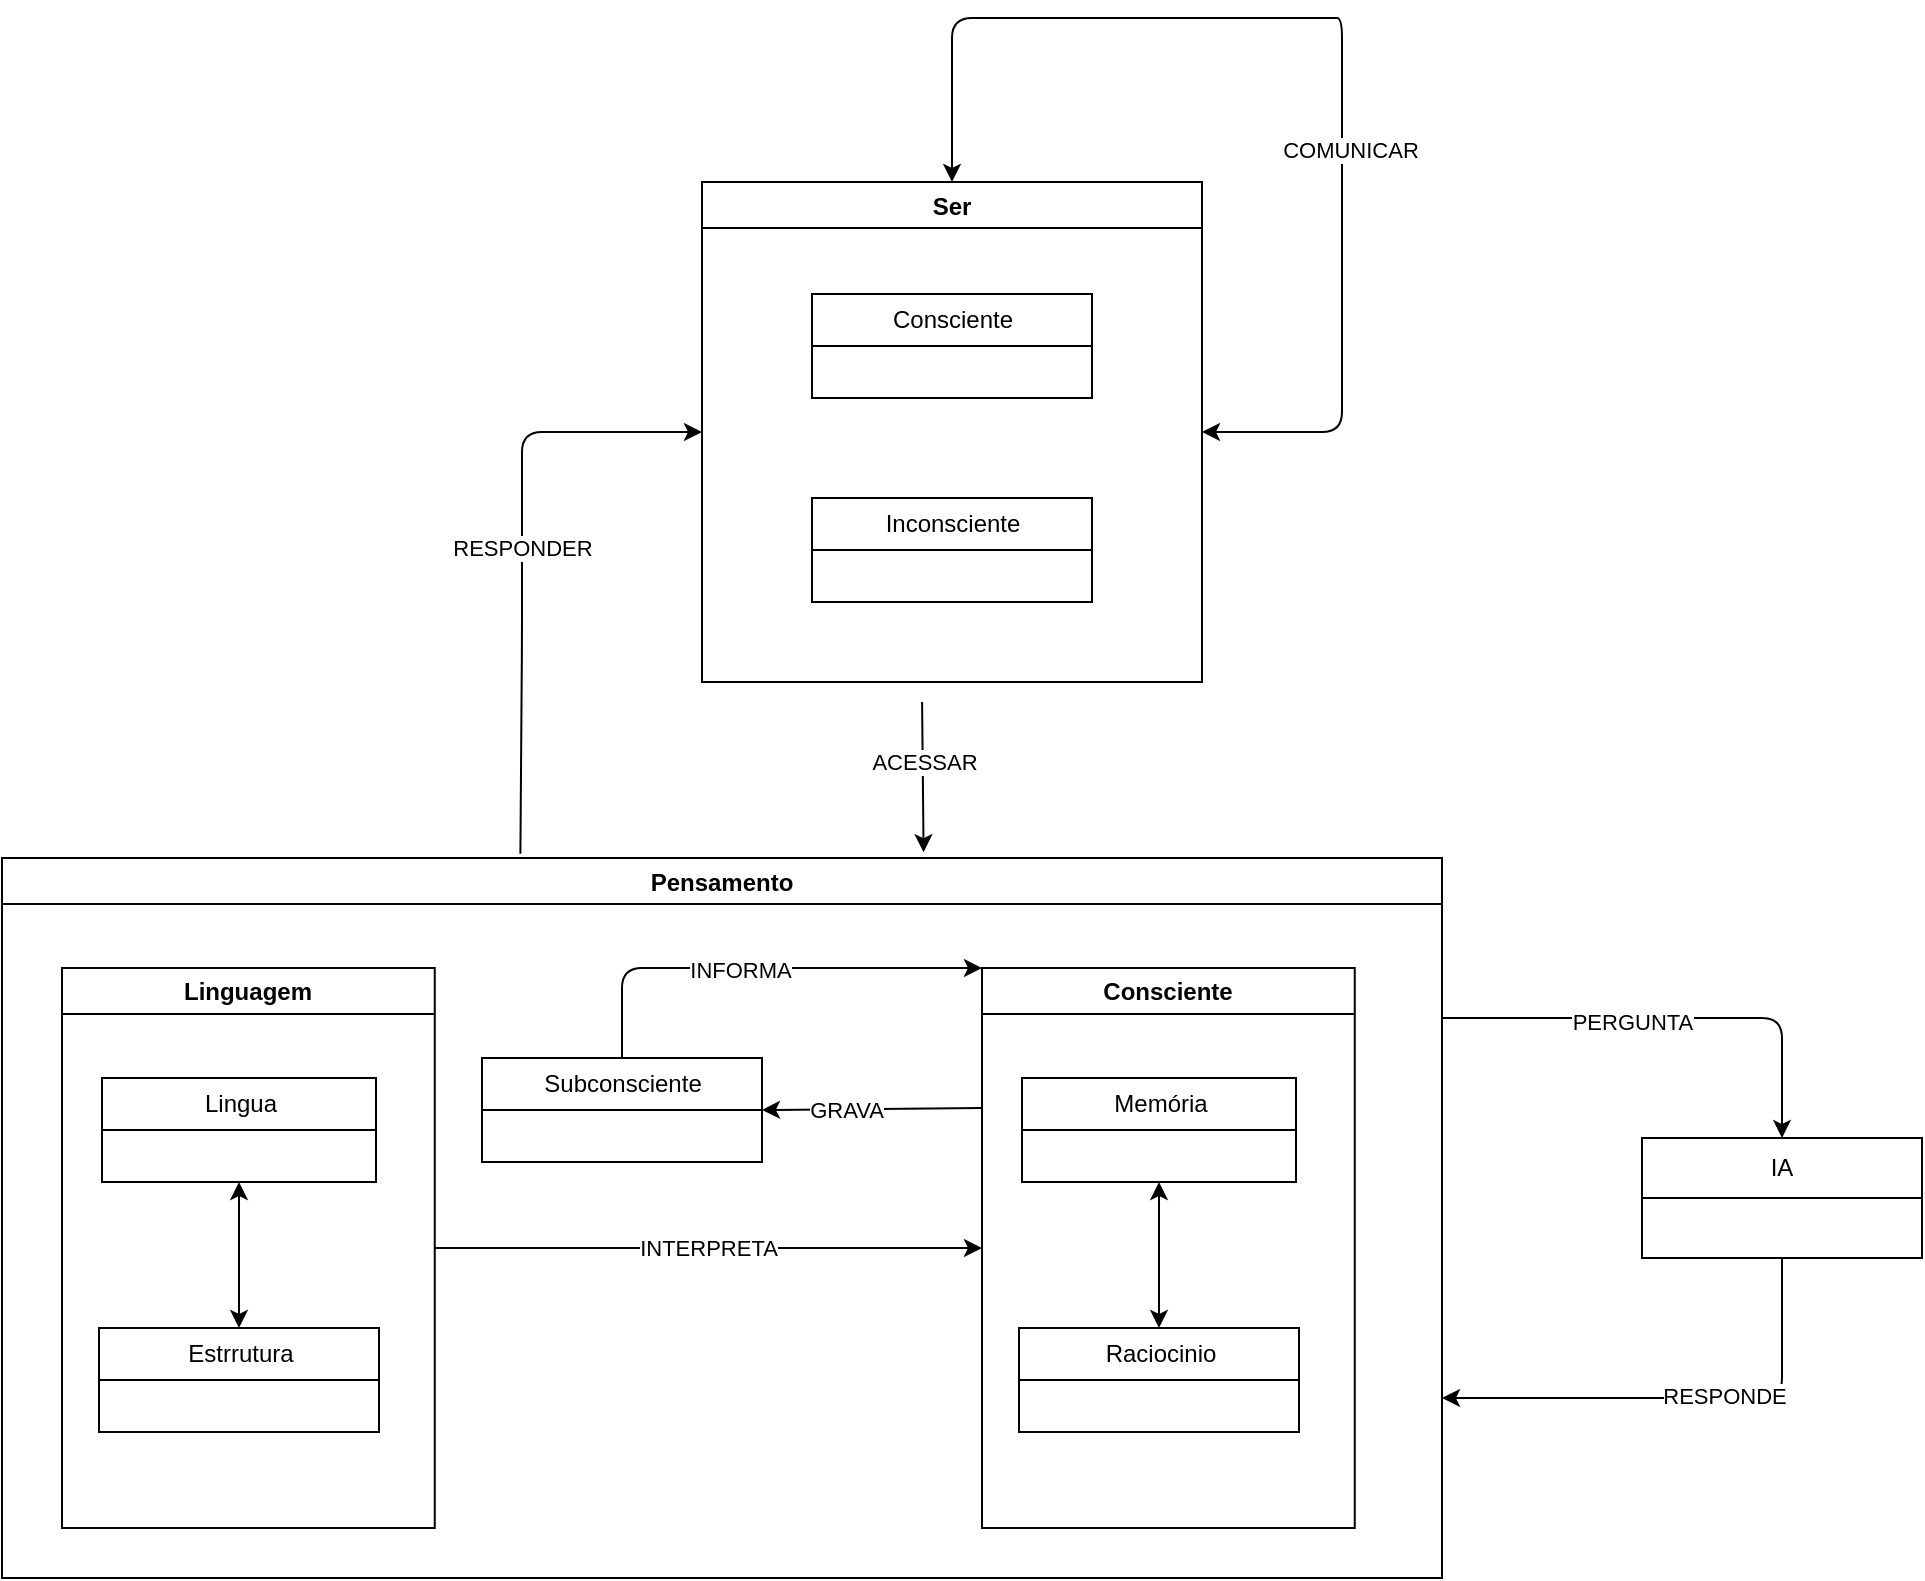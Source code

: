 <mxfile>
    <diagram name="Page-1" id="5f0bae14-7c28-e335-631c-24af17079c00">
        <mxGraphModel dx="1394" dy="1808" grid="1" gridSize="10" guides="1" tooltips="1" connect="1" arrows="1" fold="1" page="1" pageScale="1" pageWidth="1100" pageHeight="850" background="none" math="0" shadow="0">
            <root>
                <mxCell id="0"/>
                <mxCell id="1" parent="0"/>
                <mxCell id="66" style="edgeStyle=none;html=1;startArrow=classic;startFill=1;entryX=1;entryY=0.5;entryDx=0;entryDy=0;exitX=0.5;exitY=0;exitDx=0;exitDy=0;" parent="1" source="89" target="89" edge="1">
                    <mxGeometry relative="1" as="geometry">
                        <mxPoint x="1120" y="-180" as="sourcePoint"/>
                        <mxPoint x="850" y="111" as="targetPoint"/>
                        <Array as="points">
                            <mxPoint x="605" y="-190"/>
                            <mxPoint x="790" y="-190"/>
                            <mxPoint x="800" y="-190"/>
                            <mxPoint x="800" y="-80"/>
                            <mxPoint x="800" y="17"/>
                        </Array>
                    </mxGeometry>
                </mxCell>
                <mxCell id="114" value="COMUNICAR" style="edgeLabel;html=1;align=center;verticalAlign=middle;resizable=0;points=[];" parent="66" vertex="1" connectable="0">
                    <mxGeometry x="0.237" y="4" relative="1" as="geometry">
                        <mxPoint as="offset"/>
                    </mxGeometry>
                </mxCell>
                <mxCell id="81" style="edgeStyle=none;html=1;startArrow=classic;startFill=1;endArrow=none;endFill=0;exitX=0;exitY=0.5;exitDx=0;exitDy=0;entryX=0.36;entryY=-0.006;entryDx=0;entryDy=0;entryPerimeter=0;" parent="1" source="89" target="92" edge="1">
                    <mxGeometry relative="1" as="geometry">
                        <mxPoint x="480" y="120" as="sourcePoint"/>
                        <mxPoint x="390" y="220" as="targetPoint"/>
                        <Array as="points">
                            <mxPoint x="390" y="17"/>
                            <mxPoint x="390" y="120"/>
                        </Array>
                    </mxGeometry>
                </mxCell>
                <mxCell id="82" value="RESPONDER" style="edgeLabel;html=1;align=center;verticalAlign=middle;resizable=0;points=[];" parent="81" vertex="1" connectable="0">
                    <mxGeometry x="-0.138" y="4" relative="1" as="geometry">
                        <mxPoint x="-4" y="18" as="offset"/>
                    </mxGeometry>
                </mxCell>
                <mxCell id="97" style="edgeStyle=none;html=1;entryX=0.64;entryY=-0.008;entryDx=0;entryDy=0;entryPerimeter=0;" parent="1" target="92" edge="1">
                    <mxGeometry relative="1" as="geometry">
                        <mxPoint x="590.045" y="152" as="sourcePoint"/>
                    </mxGeometry>
                </mxCell>
                <mxCell id="110" value="ACESSAR" style="edgeLabel;html=1;align=center;verticalAlign=middle;resizable=0;points=[];" parent="97" vertex="1" connectable="0">
                    <mxGeometry x="-0.22" relative="1" as="geometry">
                        <mxPoint as="offset"/>
                    </mxGeometry>
                </mxCell>
                <mxCell id="89" value="Ser" style="swimlane;" parent="1" vertex="1">
                    <mxGeometry x="480" y="-108" width="250" height="250" as="geometry"/>
                </mxCell>
                <mxCell id="68" value="Inconsciente" style="swimlane;fontStyle=0;childLayout=stackLayout;horizontal=1;startSize=26;fillColor=none;horizontalStack=0;resizeParent=1;resizeParentMax=0;resizeLast=0;collapsible=1;marginBottom=0;html=1;" parent="89" vertex="1">
                    <mxGeometry x="55" y="158" width="140" height="52" as="geometry"/>
                </mxCell>
                <mxCell id="65" value="Consciente" style="swimlane;fontStyle=0;childLayout=stackLayout;horizontal=1;startSize=26;fillColor=none;horizontalStack=0;resizeParent=1;resizeParentMax=0;resizeLast=0;collapsible=1;marginBottom=0;html=1;" parent="89" vertex="1">
                    <mxGeometry x="55" y="56" width="140" height="52" as="geometry"/>
                </mxCell>
                <mxCell id="145" style="edgeStyle=none;html=1;entryX=0.5;entryY=0;entryDx=0;entryDy=0;startArrow=none;startFill=0;endArrow=classic;endFill=1;" edge="1" parent="1" target="141">
                    <mxGeometry relative="1" as="geometry">
                        <mxPoint x="850" y="310" as="sourcePoint"/>
                        <Array as="points">
                            <mxPoint x="1020" y="310"/>
                        </Array>
                    </mxGeometry>
                </mxCell>
                <mxCell id="148" value="PERGUNTA" style="edgeLabel;html=1;align=center;verticalAlign=middle;resizable=0;points=[];" vertex="1" connectable="0" parent="145">
                    <mxGeometry x="-0.174" y="-1" relative="1" as="geometry">
                        <mxPoint y="1" as="offset"/>
                    </mxGeometry>
                </mxCell>
                <mxCell id="92" value="Pensamento" style="swimlane;" parent="1" vertex="1">
                    <mxGeometry x="130" y="230" width="720" height="360" as="geometry"/>
                </mxCell>
                <mxCell id="132" value="INTERPRETA" style="edgeStyle=none;html=1;entryX=0;entryY=0.5;entryDx=0;entryDy=0;startArrow=none;startFill=0;endArrow=classic;endFill=1;" parent="92" source="111" target="125" edge="1">
                    <mxGeometry relative="1" as="geometry"/>
                </mxCell>
                <mxCell id="111" value="Linguagem" style="swimlane;whiteSpace=wrap;html=1;" parent="92" vertex="1">
                    <mxGeometry x="30" y="55" width="186.38" height="280" as="geometry"/>
                </mxCell>
                <mxCell id="13" value="Lingua" style="swimlane;fontStyle=0;childLayout=stackLayout;horizontal=1;startSize=26;fillColor=none;horizontalStack=0;resizeParent=1;resizeParentMax=0;resizeLast=0;collapsible=1;marginBottom=0;html=1;" parent="111" vertex="1">
                    <mxGeometry x="20" y="55" width="137" height="52" as="geometry"/>
                </mxCell>
                <mxCell id="53" value="Estrrutura" style="swimlane;fontStyle=0;childLayout=stackLayout;horizontal=1;startSize=26;fillColor=none;horizontalStack=0;resizeParent=1;resizeParentMax=0;resizeLast=0;collapsible=1;marginBottom=0;html=1;" parent="111" vertex="1">
                    <mxGeometry x="18.5" y="180" width="140" height="52" as="geometry"/>
                </mxCell>
                <mxCell id="54" style="edgeStyle=none;html=1;entryX=0.5;entryY=0;entryDx=0;entryDy=0;exitX=0.5;exitY=1;exitDx=0;exitDy=0;startArrow=classic;startFill=1;" parent="111" source="13" target="53" edge="1">
                    <mxGeometry relative="1" as="geometry"/>
                </mxCell>
                <mxCell id="135" style="edgeStyle=none;html=1;exitX=0;exitY=0.25;exitDx=0;exitDy=0;entryX=1;entryY=0.5;entryDx=0;entryDy=0;startArrow=none;startFill=0;endArrow=classic;endFill=1;" parent="92" source="125" target="119" edge="1">
                    <mxGeometry relative="1" as="geometry"/>
                </mxCell>
                <mxCell id="136" value="GRAVA" style="edgeLabel;html=1;align=center;verticalAlign=middle;resizable=0;points=[];" parent="135" vertex="1" connectable="0">
                    <mxGeometry x="0.236" relative="1" as="geometry">
                        <mxPoint as="offset"/>
                    </mxGeometry>
                </mxCell>
                <mxCell id="125" value="Consciente" style="swimlane;whiteSpace=wrap;html=1;" parent="92" vertex="1">
                    <mxGeometry x="490" y="55" width="186.38" height="280" as="geometry"/>
                </mxCell>
                <mxCell id="126" value="Memória" style="swimlane;fontStyle=0;childLayout=stackLayout;horizontal=1;startSize=26;fillColor=none;horizontalStack=0;resizeParent=1;resizeParentMax=0;resizeLast=0;collapsible=1;marginBottom=0;html=1;" parent="125" vertex="1">
                    <mxGeometry x="20" y="55" width="137" height="52" as="geometry"/>
                </mxCell>
                <mxCell id="127" value="Raciocinio" style="swimlane;fontStyle=0;childLayout=stackLayout;horizontal=1;startSize=26;fillColor=none;horizontalStack=0;resizeParent=1;resizeParentMax=0;resizeLast=0;collapsible=1;marginBottom=0;html=1;" parent="125" vertex="1">
                    <mxGeometry x="18.5" y="180" width="140" height="52" as="geometry"/>
                </mxCell>
                <mxCell id="128" style="edgeStyle=none;html=1;entryX=0.5;entryY=0;entryDx=0;entryDy=0;exitX=0.5;exitY=1;exitDx=0;exitDy=0;startArrow=classic;startFill=1;" parent="125" source="126" target="127" edge="1">
                    <mxGeometry relative="1" as="geometry"/>
                </mxCell>
                <mxCell id="139" style="edgeStyle=none;html=1;entryX=0;entryY=0;entryDx=0;entryDy=0;startArrow=none;startFill=0;endArrow=classic;endFill=1;exitX=0.5;exitY=0;exitDx=0;exitDy=0;" parent="92" source="119" target="125" edge="1">
                    <mxGeometry relative="1" as="geometry">
                        <Array as="points">
                            <mxPoint x="310" y="55"/>
                        </Array>
                    </mxGeometry>
                </mxCell>
                <mxCell id="140" value="INFORMA" style="edgeLabel;html=1;align=center;verticalAlign=middle;resizable=0;points=[];" parent="139" vertex="1" connectable="0">
                    <mxGeometry x="-0.076" y="-1" relative="1" as="geometry">
                        <mxPoint as="offset"/>
                    </mxGeometry>
                </mxCell>
                <mxCell id="119" value="Subconsciente" style="swimlane;fontStyle=0;childLayout=stackLayout;horizontal=1;startSize=26;fillColor=none;horizontalStack=0;resizeParent=1;resizeParentMax=0;resizeLast=0;collapsible=1;marginBottom=0;html=1;" parent="92" vertex="1">
                    <mxGeometry x="240" y="100" width="140" height="52" as="geometry"/>
                </mxCell>
                <mxCell id="146" style="edgeStyle=none;html=1;exitX=0.5;exitY=1;exitDx=0;exitDy=0;entryX=1;entryY=0.75;entryDx=0;entryDy=0;endArrow=classic;endFill=1;startArrow=none;startFill=0;" edge="1" parent="1" source="141" target="92">
                    <mxGeometry relative="1" as="geometry">
                        <Array as="points">
                            <mxPoint x="1020" y="500"/>
                        </Array>
                    </mxGeometry>
                </mxCell>
                <mxCell id="147" value="RESPONDE" style="edgeLabel;html=1;align=center;verticalAlign=middle;resizable=0;points=[];" vertex="1" connectable="0" parent="146">
                    <mxGeometry x="-0.175" y="-1" relative="1" as="geometry">
                        <mxPoint as="offset"/>
                    </mxGeometry>
                </mxCell>
                <mxCell id="141" value="IA" style="swimlane;fontStyle=0;childLayout=stackLayout;horizontal=1;startSize=30;horizontalStack=0;resizeParent=1;resizeParentMax=0;resizeLast=0;collapsible=1;marginBottom=0;whiteSpace=wrap;html=1;" vertex="1" parent="1">
                    <mxGeometry x="950" y="370" width="140" height="60" as="geometry"/>
                </mxCell>
            </root>
        </mxGraphModel>
    </diagram>
</mxfile>